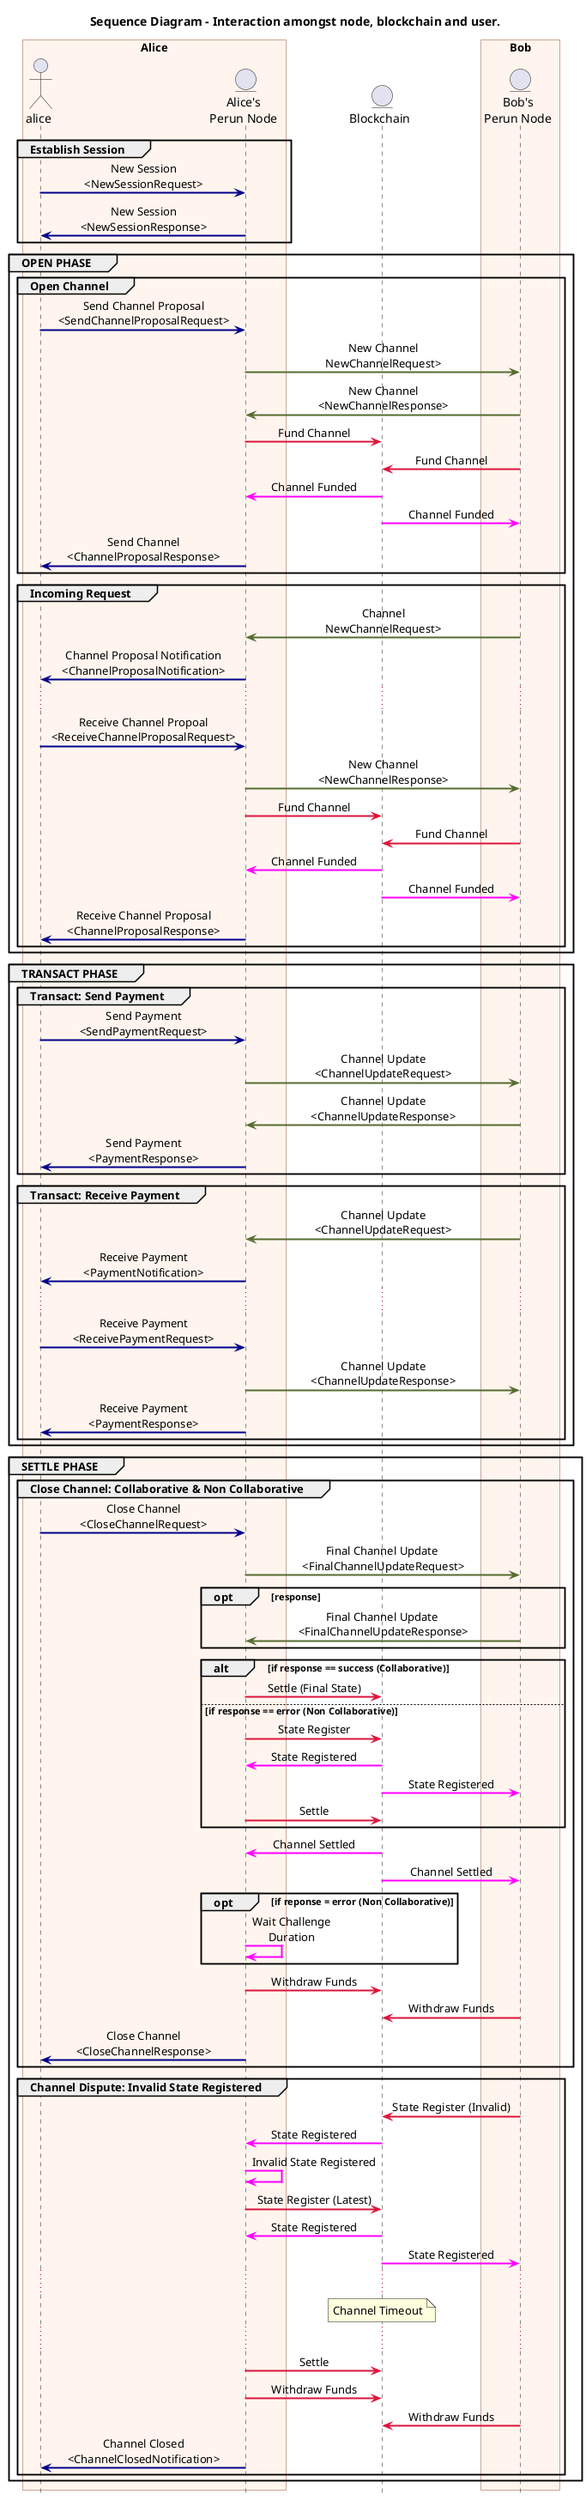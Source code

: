 @startuml seq_node_bc_user
Title Sequence Diagram - Interaction amongst node, blockchain and user.

box "Alice"
actor alice
entity "Alice's\nPerun Node" as alice_node
endbox

entity "Blockchain" as blockchain

box "Bob"
entity "Bob's\nPerun Node" as bob_node
' actor bob
endbox


skinparam sequence {
    messageAlign center
    ArrowThickness 2
    BoxBorderColor Sienna
    BoxBackgroundColor SeaShell
    GroupBodyBackgroundColor transparent
    NoteTextAlignment center
    DefaultTextAlignment center
}
hide footbox

group Establish Session
alice [#DarkBlue]-> alice_node:New Session\n<NewSessionRequest>
alice <-[#DarkBlue] alice_node:New Session\n<NewSessionResponse>
'group
end

group OPEN PHASE
group Open Channel
alice [#DarkBlue]-> alice_node: Send Channel Proposal\n<SendChannelProposalRequest>
alice_node [#DarkOliveGreen]-> bob_node: New Channel\nNewChannelRequest>
alice_node <-[#DarkOliveGreen] bob_node: New Channel\n<NewChannelResponse>
alice_node [#Crimson]-> blockchain: Fund Channel
blockchain <-[#Crimson] bob_node: Fund Channel
alice_node <-[#Fuchsia] blockchain: Channel Funded
blockchain [#Fuchsia]-> bob_node: Channel Funded
alice <-[#DarkBlue] alice_node: Send Channel\n<ChannelProposalResponse>
'group
end

group Incoming Request
alice_node <-[#DarkOliveGreen] bob_node: Channel\nNewChannelRequest>
' Channel can be ready or go error after this user accepts... because funding happens later.
' Maybe maintain a funding failed channels list, check in it and return special error.
alice <-[#DarkBlue] alice_node: Channel Proposal Notification\n<ChannelProposalNotification>
...
alice [#DarkBlue]-> alice_node: Receive Channel Propoal\n<ReceiveChannelProposalRequest>
alice_node [#DarkOliveGreen]-> bob_node: New Channel\n<NewChannelResponse>
alice_node [#Crimson]-> blockchain: Fund Channel
blockchain <-[#Crimson] bob_node: Fund Channel
alice_node <-[#Fuchsia] blockchain: Channel Funded
blockchain [#Fuchsia]-> bob_node: Channel Funded
alice <-[#DarkBlue] alice_node: Receive Channel Proposal\n<ChannelProposalResponse>
'group
end
'group
end

group TRANSACT PHASE
group Transact: Send Payment
alice [#DarkBlue]-> alice_node: Send Payment\n<SendPaymentRequest>
alice_node [#DarkOliveGreen]-> bob_node: Channel Update\n<ChannelUpdateRequest>
alice_node <-[#DarkOliveGreen] bob_node: Channel Update\n<ChannelUpdateResponse>
alice <-[#DarkBlue] alice_node: Send Payment\n<PaymentResponse>
'group
end

group Transact: Receive Payment
alice_node <-[#DarkOliveGreen] bob_node: Channel Update\n<ChannelUpdateRequest>
alice <-[#DarkBlue] alice_node: Receive Payment\n<PaymentNotification>
...
alice [#DarkBlue]-> alice_node: Receive Payment\n<ReceivePaymentRequest>
alice_node [#DarkOliveGreen]-> bob_node: Channel Update\n<ChannelUpdateResponse>
alice <-[#DarkBlue] alice_node: Receive Payment\n<PaymentResponse>
'group
end
'group
end

group SETTLE PHASE
group Close Channel: Collaborative & Non Collaborative
alice [#DarkBlue]-> alice_node: Close Channel\n<CloseChannelRequest>
alice_node [#DarkOliveGreen]-> bob_node: Final Channel Update \n<FinalChannelUpdateRequest>
opt response 
alice_node <-[#DarkOliveGreen] bob_node: Final Channel Update \n<FinalChannelUpdateResponse>
'opt
end
alt if response == success (Collaborative)
alice_node [#Crimson]-> blockchain: Settle (Final State)
else if response == error (Non Collaborative)
alice_node [#Crimson]-> blockchain: State Register
alice_node <-[#Fuchsia] blockchain: State Registered
blockchain [#Fuchsia]-> bob_node: State Registered
alice_node [#Crimson]-> blockchain: Settle
'if
end
alice_node <-[#Fuchsia] blockchain: Channel Settled
blockchain [#Fuchsia]-> bob_node : Channel Settled
opt if reponse = error (Non Collaborative)
alice_node [#Fuchsia]->alice_node: Wait Challenge\nDuration
' opt
end
alice_node [#Crimson]-> blockchain: Withdraw Funds
blockchain <-[#Crimson] bob_node: Withdraw Funds 
alice <-[#DarkBlue] alice_node: Close Channel\n<CloseChannelResponse>
'group
end

group Channel Dispute: Invalid State Registered
blockchain <-[#Crimson] bob_node: State Register (Invalid)
alice_node <-[#Fuchsia] blockchain: State Registered
alice_node [#Fuchsia]-> alice_node: Invalid State Registered
alice_node [#Crimson]-> blockchain: State Register (Latest)
alice_node <[#Fuchsia]- blockchain: State Registered
blockchain [#Fuchsia]-> bob_node: State Registered
...
Note over blockchain
Channel Timeout
endnote
...
alice_node [#Crimson]-> blockchain: Settle
alice_node [#Crimson]-> blockchain: Withdraw Funds
blockchain <-[#Crimson] bob_node: Withdraw Funds
alice <-[#DarkBlue] alice_node: Channel Closed\n<ChannelClosedNotification>
'group
end
'group
end

@enduml
